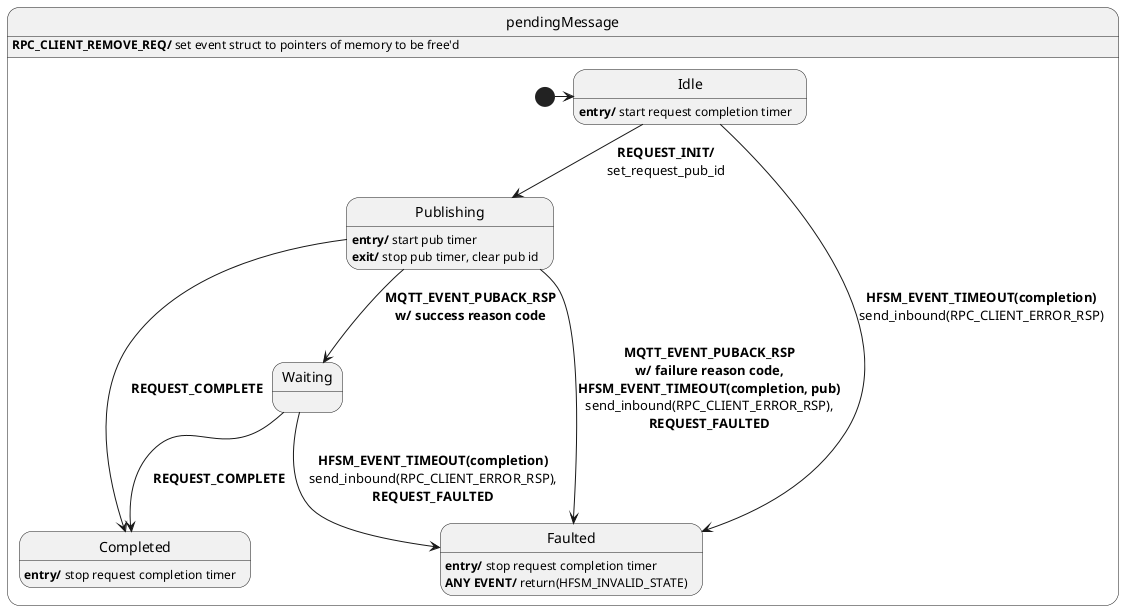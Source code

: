 @startuml
' ignore these as handled outside of this diagram: MQTT_EVENT_CONNECT_REQ, MQTT_EVENT_CONNECT_RSP, MQTT_EVENT_DISCONNECT_REQ, MQTT_EVENT_DISCONNECT_RSP
' Assumptions:
' 0. Unknown events are forwarded (in their original direction, either inbound or outbound).
' 1. send_inbound, send_outbound are used to send information to the app and network respectively.
' 2. All events check that they are for this request or have the correct pub id before processing them.


state pendingMessage {
  state Idle
  Idle: <b>entry/</b> start request completion timer

  state Publishing
  Publishing : <b>entry/</b> start pub timer
  Publishing : <b>exit/</b> stop pub timer, clear pub id

  state Waiting
  state Completed
  Completed : <b>entry/</b> stop request completion timer
  state Faulted
  Faulted : <b>entry/</b> stop request completion timer
  Faulted : <b>ANY EVENT/</b> return(HFSM_INVALID_STATE)

  [*] -> Idle
  Idle --> Publishing : <b>REQUEST_INIT/</b>\nset_request_pub_id
  Publishing --> Waiting : <b>MQTT_EVENT_PUBACK_RSP</b>\n<b>w/ success reason code</b>
  Publishing --> Completed : <b>REQUEST_COMPLETE</b>
  Publishing --> Faulted : <b>MQTT_EVENT_PUBACK_RSP</b>\n<b>w/ failure reason code,</b>\n<b>HFSM_EVENT_TIMEOUT(completion, pub)</b>\nsend_inbound(RPC_CLIENT_ERROR_RSP),\n<b>REQUEST_FAULTED</b>
  Waiting --> Completed : <b>REQUEST_COMPLETE</b>
  Waiting --> Faulted : <b>HFSM_EVENT_TIMEOUT(completion)</b>\nsend_inbound(RPC_CLIENT_ERROR_RSP),\n<b>REQUEST_FAULTED</b>
  Idle --> Faulted : <b>HFSM_EVENT_TIMEOUT(completion)</b>\nsend_inbound(RPC_CLIENT_ERROR_RSP)

}
pendingMessage : <b>RPC_CLIENT_REMOVE_REQ/</b> set event struct to pointers of memory to be free'd

@enduml
